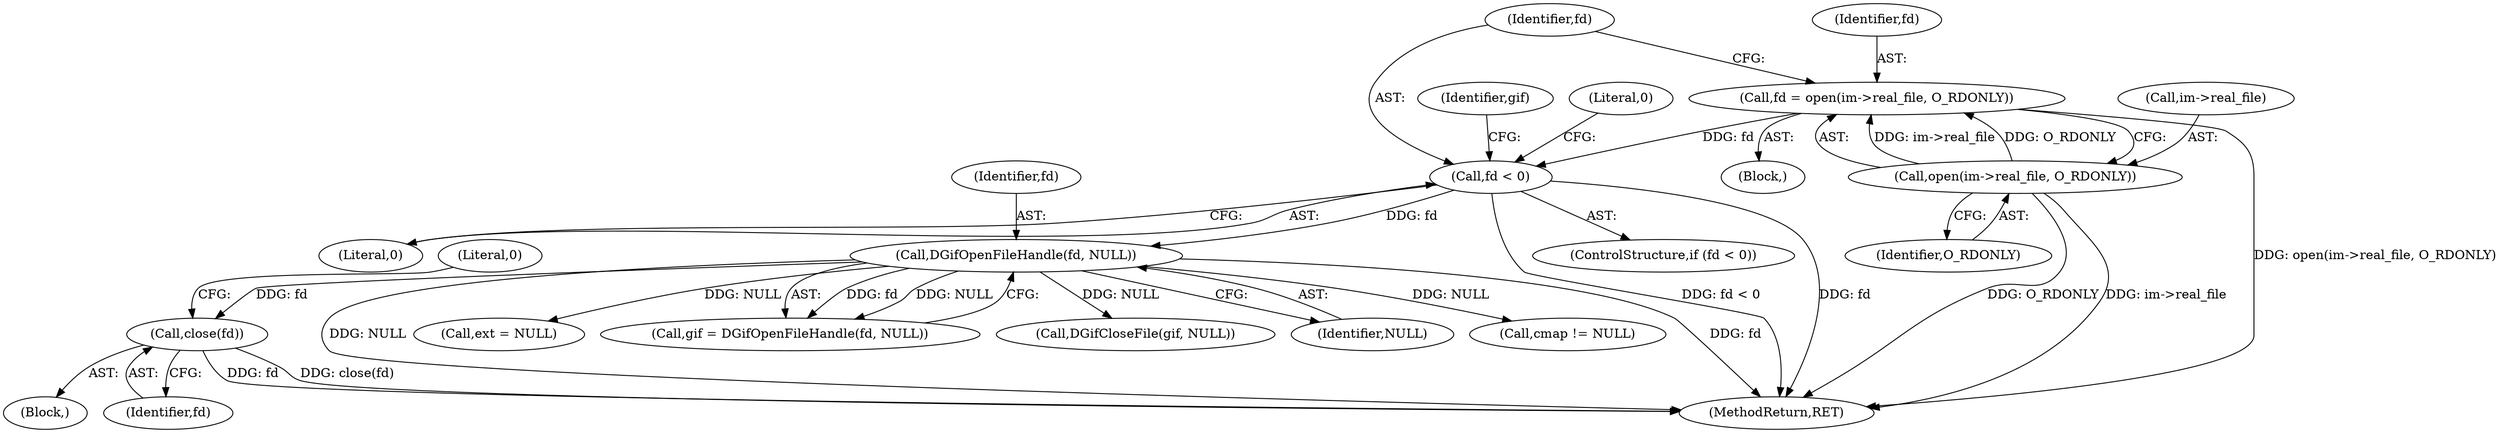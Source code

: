 digraph "0_enlightment_37a96801663b7b4cd3fbe56cc0eb8b6a17e766a8@API" {
"1000196" [label="(Call,close(fd))"];
"1000189" [label="(Call,DGifOpenFileHandle(fd, NULL))"];
"1000182" [label="(Call,fd < 0)"];
"1000174" [label="(Call,fd = open(im->real_file, O_RDONLY))"];
"1000176" [label="(Call,open(im->real_file, O_RDONLY))"];
"1000190" [label="(Identifier,fd)"];
"1000177" [label="(Call,im->real_file)"];
"1000770" [label="(Call,DGifCloseFile(gif, NULL))"];
"1000186" [label="(Literal,0)"];
"1000184" [label="(Literal,0)"];
"1000195" [label="(Block,)"];
"1000115" [label="(Block,)"];
"1000182" [label="(Call,fd < 0)"];
"1000174" [label="(Call,fd = open(im->real_file, O_RDONLY))"];
"1000191" [label="(Identifier,NULL)"];
"1000187" [label="(Call,gif = DGifOpenFileHandle(fd, NULL))"];
"1000183" [label="(Identifier,fd)"];
"1000197" [label="(Identifier,fd)"];
"1000189" [label="(Call,DGifOpenFileHandle(fd, NULL))"];
"1000176" [label="(Call,open(im->real_file, O_RDONLY))"];
"1000775" [label="(MethodReturn,RET)"];
"1000175" [label="(Identifier,fd)"];
"1000196" [label="(Call,close(fd))"];
"1000479" [label="(Call,cmap != NULL)"];
"1000180" [label="(Identifier,O_RDONLY)"];
"1000355" [label="(Call,ext = NULL)"];
"1000188" [label="(Identifier,gif)"];
"1000181" [label="(ControlStructure,if (fd < 0))"];
"1000199" [label="(Literal,0)"];
"1000196" -> "1000195"  [label="AST: "];
"1000196" -> "1000197"  [label="CFG: "];
"1000197" -> "1000196"  [label="AST: "];
"1000199" -> "1000196"  [label="CFG: "];
"1000196" -> "1000775"  [label="DDG: fd"];
"1000196" -> "1000775"  [label="DDG: close(fd)"];
"1000189" -> "1000196"  [label="DDG: fd"];
"1000189" -> "1000187"  [label="AST: "];
"1000189" -> "1000191"  [label="CFG: "];
"1000190" -> "1000189"  [label="AST: "];
"1000191" -> "1000189"  [label="AST: "];
"1000187" -> "1000189"  [label="CFG: "];
"1000189" -> "1000775"  [label="DDG: fd"];
"1000189" -> "1000775"  [label="DDG: NULL"];
"1000189" -> "1000187"  [label="DDG: fd"];
"1000189" -> "1000187"  [label="DDG: NULL"];
"1000182" -> "1000189"  [label="DDG: fd"];
"1000189" -> "1000355"  [label="DDG: NULL"];
"1000189" -> "1000479"  [label="DDG: NULL"];
"1000189" -> "1000770"  [label="DDG: NULL"];
"1000182" -> "1000181"  [label="AST: "];
"1000182" -> "1000184"  [label="CFG: "];
"1000183" -> "1000182"  [label="AST: "];
"1000184" -> "1000182"  [label="AST: "];
"1000186" -> "1000182"  [label="CFG: "];
"1000188" -> "1000182"  [label="CFG: "];
"1000182" -> "1000775"  [label="DDG: fd < 0"];
"1000182" -> "1000775"  [label="DDG: fd"];
"1000174" -> "1000182"  [label="DDG: fd"];
"1000174" -> "1000115"  [label="AST: "];
"1000174" -> "1000176"  [label="CFG: "];
"1000175" -> "1000174"  [label="AST: "];
"1000176" -> "1000174"  [label="AST: "];
"1000183" -> "1000174"  [label="CFG: "];
"1000174" -> "1000775"  [label="DDG: open(im->real_file, O_RDONLY)"];
"1000176" -> "1000174"  [label="DDG: im->real_file"];
"1000176" -> "1000174"  [label="DDG: O_RDONLY"];
"1000176" -> "1000180"  [label="CFG: "];
"1000177" -> "1000176"  [label="AST: "];
"1000180" -> "1000176"  [label="AST: "];
"1000176" -> "1000775"  [label="DDG: O_RDONLY"];
"1000176" -> "1000775"  [label="DDG: im->real_file"];
}
